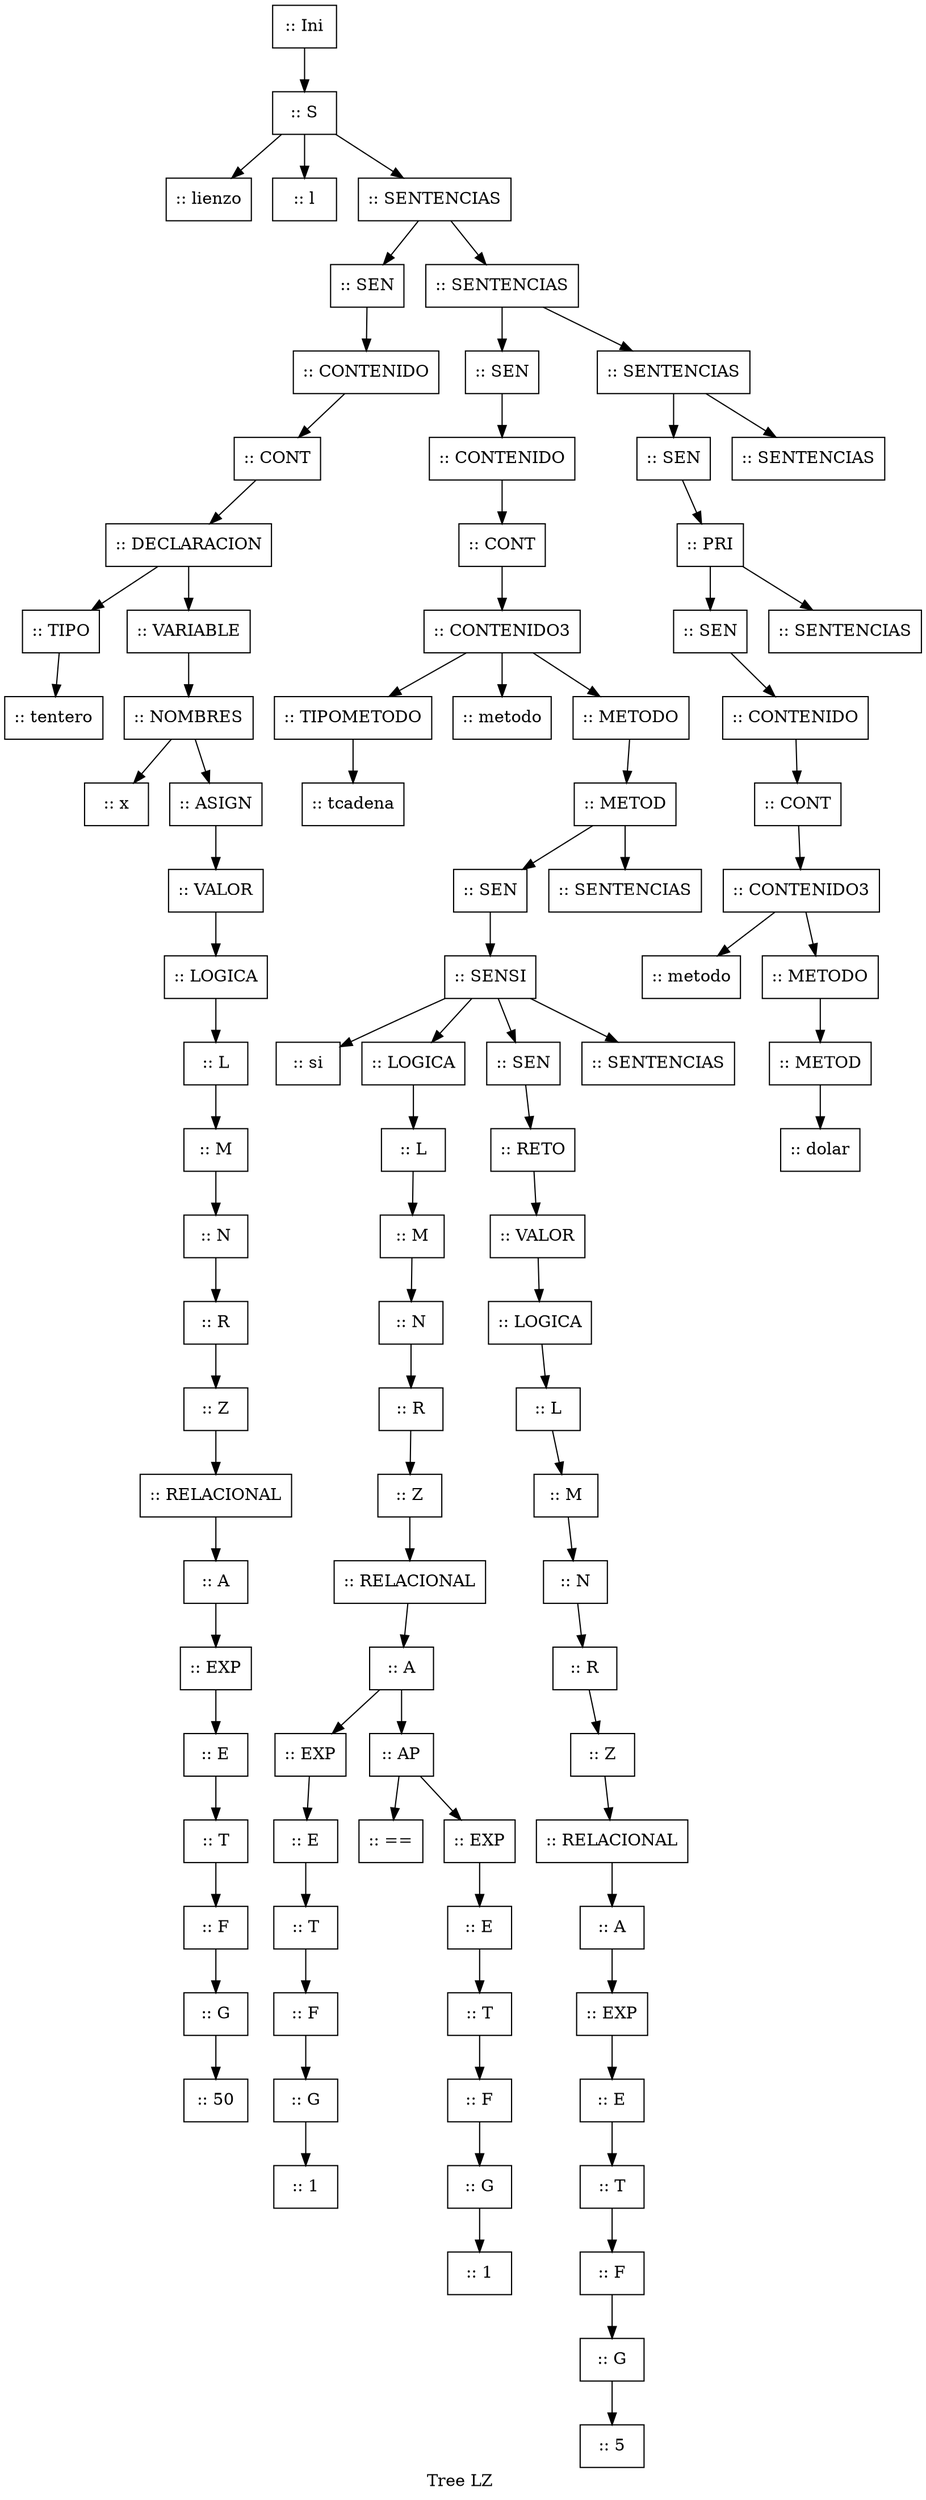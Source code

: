 digraph G { 
 label= "Tree LZ "node [shape=record]; 
 subgraph g {nodo1[label= "
 :: Ini"]; 
nodo1->nodo2;
nodo2[label= "
 :: S"]; 
nodo2->nodo3;
nodo2->nodo4;
nodo2->nodo5;
nodo3[label= "
 :: lienzo"]; 
nodo4[label= "
 :: l"]; 
nodo5[label= "
 :: SENTENCIAS"]; 
nodo5->nodo6;
nodo5->nodo7;
nodo6[label= "
 :: SEN"]; 
nodo6->nodo8;
nodo8[label= "
 :: CONTENIDO"]; 
nodo8->nodo9;
nodo9[label= "
 :: CONT"]; 
nodo9->nodo10;
nodo10[label= "
 :: DECLARACION"]; 
nodo10->nodo11;
nodo10->nodo13;
nodo11[label= "
 :: TIPO"]; 
nodo11->nodo12;
nodo12[label= "
 :: tentero"]; 
nodo13[label= "
 :: VARIABLE"]; 
nodo13->nodo14;
nodo14[label= "
 :: NOMBRES"]; 
nodo14->nodo15;
nodo14->nodo16;
nodo15[label= "
 :: x"]; 
nodo16[label= "
 :: ASIGN"]; 
nodo16->nodo17;
nodo17[label= "
 :: VALOR"]; 
nodo17->nodo18;
nodo18[label= "
 :: LOGICA"]; 
nodo18->nodo19;
nodo19[label= "
 :: L"]; 
nodo19->nodo20;
nodo20[label= "
 :: M"]; 
nodo20->nodo21;
nodo21[label= "
 :: N"]; 
nodo21->nodo22;
nodo22[label= "
 :: R"]; 
nodo22->nodo23;
nodo23[label= "
 :: Z"]; 
nodo23->nodo24;
nodo24[label= "
 :: RELACIONAL"]; 
nodo24->nodo25;
nodo25[label= "
 :: A"]; 
nodo25->nodo26;
nodo26[label= "
 :: EXP"]; 
nodo26->nodo27;
nodo27[label= "
 :: E"]; 
nodo27->nodo28;
nodo28[label= "
 :: T"]; 
nodo28->nodo29;
nodo29[label= "
 :: F"]; 
nodo29->nodo30;
nodo30[label= "
 :: G"]; 
nodo30->nodo31;
nodo31[label= "
 :: 50"]; 
nodo7[label= "
 :: SENTENCIAS"]; 
nodo7->nodo32;
nodo7->nodo33;
nodo32[label= "
 :: SEN"]; 
nodo32->nodo34;
nodo34[label= "
 :: CONTENIDO"]; 
nodo34->nodo35;
nodo35[label= "
 :: CONT"]; 
nodo35->nodo36;
nodo36[label= "
 :: CONTENIDO3"]; 
nodo36->nodo37;
nodo36->nodo39;
nodo36->nodo40;
nodo37[label= "
 :: TIPOMETODO"]; 
nodo37->nodo38;
nodo38[label= "
 :: tcadena"]; 
nodo39[label= "
 :: metodo"]; 
nodo40[label= "
 :: METODO"]; 
nodo40->nodo41;
nodo41[label= "
 :: METOD"]; 
nodo41->nodo42;
nodo41->nodo43;
nodo42[label= "
 :: SEN"]; 
nodo42->nodo44;
nodo44[label= "
 :: SENSI"]; 
nodo44->nodo45;
nodo44->nodo46;
nodo44->nodo68;
nodo44->nodo69;
nodo45[label= "
 :: si"]; 
nodo46[label= "
 :: LOGICA"]; 
nodo46->nodo47;
nodo47[label= "
 :: L"]; 
nodo47->nodo48;
nodo48[label= "
 :: M"]; 
nodo48->nodo49;
nodo49[label= "
 :: N"]; 
nodo49->nodo50;
nodo50[label= "
 :: R"]; 
nodo50->nodo51;
nodo51[label= "
 :: Z"]; 
nodo51->nodo52;
nodo52[label= "
 :: RELACIONAL"]; 
nodo52->nodo53;
nodo53[label= "
 :: A"]; 
nodo53->nodo54;
nodo53->nodo60;
nodo54[label= "
 :: EXP"]; 
nodo54->nodo55;
nodo55[label= "
 :: E"]; 
nodo55->nodo56;
nodo56[label= "
 :: T"]; 
nodo56->nodo57;
nodo57[label= "
 :: F"]; 
nodo57->nodo58;
nodo58[label= "
 :: G"]; 
nodo58->nodo59;
nodo59[label= "
 :: 1"]; 
nodo60[label= "
 :: AP"]; 
nodo60->nodo61;
nodo60->nodo62;
nodo61[label= "
 :: =="]; 
nodo62[label= "
 :: EXP"]; 
nodo62->nodo63;
nodo63[label= "
 :: E"]; 
nodo63->nodo64;
nodo64[label= "
 :: T"]; 
nodo64->nodo65;
nodo65[label= "
 :: F"]; 
nodo65->nodo66;
nodo66[label= "
 :: G"]; 
nodo66->nodo67;
nodo67[label= "
 :: 1"]; 
nodo68[label= "
 :: SEN"]; 
nodo68->nodo70;
nodo70[label= "
 :: RETO"]; 
nodo70->nodo71;
nodo71[label= "
 :: VALOR"]; 
nodo71->nodo72;
nodo72[label= "
 :: LOGICA"]; 
nodo72->nodo73;
nodo73[label= "
 :: L"]; 
nodo73->nodo74;
nodo74[label= "
 :: M"]; 
nodo74->nodo75;
nodo75[label= "
 :: N"]; 
nodo75->nodo76;
nodo76[label= "
 :: R"]; 
nodo76->nodo77;
nodo77[label= "
 :: Z"]; 
nodo77->nodo78;
nodo78[label= "
 :: RELACIONAL"]; 
nodo78->nodo79;
nodo79[label= "
 :: A"]; 
nodo79->nodo80;
nodo80[label= "
 :: EXP"]; 
nodo80->nodo81;
nodo81[label= "
 :: E"]; 
nodo81->nodo82;
nodo82[label= "
 :: T"]; 
nodo82->nodo83;
nodo83[label= "
 :: F"]; 
nodo83->nodo84;
nodo84[label= "
 :: G"]; 
nodo84->nodo85;
nodo85[label= "
 :: 5"]; 
nodo69[label= "
 :: SENTENCIAS"]; 
nodo43[label= "
 :: SENTENCIAS"]; 
nodo33[label= "
 :: SENTENCIAS"]; 
nodo33->nodo86;
nodo33->nodo87;
nodo86[label= "
 :: SEN"]; 
nodo86->nodo88;
nodo88[label= "
 :: PRI"]; 
nodo88->nodo89;
nodo88->nodo90;
nodo89[label= "
 :: SEN"]; 
nodo89->nodo91;
nodo91[label= "
 :: CONTENIDO"]; 
nodo91->nodo92;
nodo92[label= "
 :: CONT"]; 
nodo92->nodo93;
nodo93[label= "
 :: CONTENIDO3"]; 
nodo93->nodo94;
nodo93->nodo95;
nodo94[label= "
 :: metodo"]; 
nodo95[label= "
 :: METODO"]; 
nodo95->nodo96;
nodo96[label= "
 :: METOD"]; 
nodo96->nodo97;
nodo97[label= "
 :: dolar"]; 
nodo90[label= "
 :: SENTENCIAS"]; 
nodo87[label= "
 :: SENTENCIAS"]; 
}
 }
